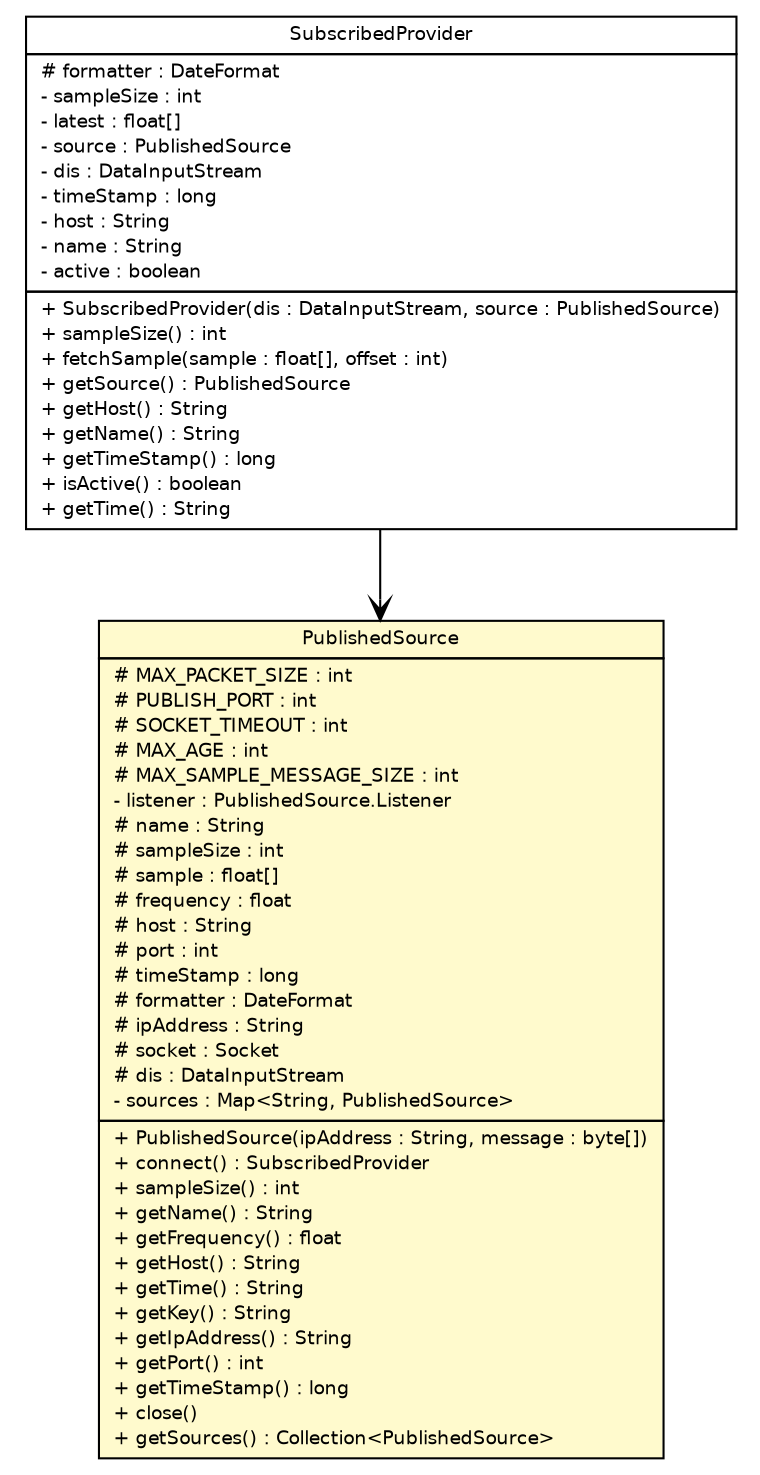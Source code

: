 #!/usr/local/bin/dot
#
# Class diagram 
# Generated by UMLGraph version R5_6-24-gf6e263 (http://www.umlgraph.org/)
#

digraph G {
	edge [fontname="Helvetica",fontsize=10,labelfontname="Helvetica",labelfontsize=10];
	node [fontname="Helvetica",fontsize=10,shape=plaintext];
	nodesep=0.25;
	ranksep=0.5;
	// lejos.robotics.filter.PublishedSource
	c8433 [label=<<table title="lejos.robotics.filter.PublishedSource" border="0" cellborder="1" cellspacing="0" cellpadding="2" port="p" bgcolor="lemonChiffon" href="./PublishedSource.html">
		<tr><td><table border="0" cellspacing="0" cellpadding="1">
<tr><td align="center" balign="center"> PublishedSource </td></tr>
		</table></td></tr>
		<tr><td><table border="0" cellspacing="0" cellpadding="1">
<tr><td align="left" balign="left"> # MAX_PACKET_SIZE : int </td></tr>
<tr><td align="left" balign="left"> # PUBLISH_PORT : int </td></tr>
<tr><td align="left" balign="left"> # SOCKET_TIMEOUT : int </td></tr>
<tr><td align="left" balign="left"> # MAX_AGE : int </td></tr>
<tr><td align="left" balign="left"> # MAX_SAMPLE_MESSAGE_SIZE : int </td></tr>
<tr><td align="left" balign="left"> - listener : PublishedSource.Listener </td></tr>
<tr><td align="left" balign="left"> # name : String </td></tr>
<tr><td align="left" balign="left"> # sampleSize : int </td></tr>
<tr><td align="left" balign="left"> # sample : float[] </td></tr>
<tr><td align="left" balign="left"> # frequency : float </td></tr>
<tr><td align="left" balign="left"> # host : String </td></tr>
<tr><td align="left" balign="left"> # port : int </td></tr>
<tr><td align="left" balign="left"> # timeStamp : long </td></tr>
<tr><td align="left" balign="left"> # formatter : DateFormat </td></tr>
<tr><td align="left" balign="left"> # ipAddress : String </td></tr>
<tr><td align="left" balign="left"> # socket : Socket </td></tr>
<tr><td align="left" balign="left"> # dis : DataInputStream </td></tr>
<tr><td align="left" balign="left"> - sources : Map&lt;String, PublishedSource&gt; </td></tr>
		</table></td></tr>
		<tr><td><table border="0" cellspacing="0" cellpadding="1">
<tr><td align="left" balign="left"> + PublishedSource(ipAddress : String, message : byte[]) </td></tr>
<tr><td align="left" balign="left"> + connect() : SubscribedProvider </td></tr>
<tr><td align="left" balign="left"> + sampleSize() : int </td></tr>
<tr><td align="left" balign="left"> + getName() : String </td></tr>
<tr><td align="left" balign="left"> + getFrequency() : float </td></tr>
<tr><td align="left" balign="left"> + getHost() : String </td></tr>
<tr><td align="left" balign="left"> + getTime() : String </td></tr>
<tr><td align="left" balign="left"> + getKey() : String </td></tr>
<tr><td align="left" balign="left"> + getIpAddress() : String </td></tr>
<tr><td align="left" balign="left"> + getPort() : int </td></tr>
<tr><td align="left" balign="left"> + getTimeStamp() : long </td></tr>
<tr><td align="left" balign="left"> + close() </td></tr>
<tr><td align="left" balign="left"> + getSources() : Collection&lt;PublishedSource&gt; </td></tr>
		</table></td></tr>
		</table>>, URL="./PublishedSource.html", fontname="Helvetica", fontcolor="black", fontsize=9.0];
	// lejos.robotics.filter.SubscribedProvider
	c8439 [label=<<table title="lejos.robotics.filter.SubscribedProvider" border="0" cellborder="1" cellspacing="0" cellpadding="2" port="p" href="./SubscribedProvider.html">
		<tr><td><table border="0" cellspacing="0" cellpadding="1">
<tr><td align="center" balign="center"> SubscribedProvider </td></tr>
		</table></td></tr>
		<tr><td><table border="0" cellspacing="0" cellpadding="1">
<tr><td align="left" balign="left"> # formatter : DateFormat </td></tr>
<tr><td align="left" balign="left"> - sampleSize : int </td></tr>
<tr><td align="left" balign="left"> - latest : float[] </td></tr>
<tr><td align="left" balign="left"> - source : PublishedSource </td></tr>
<tr><td align="left" balign="left"> - dis : DataInputStream </td></tr>
<tr><td align="left" balign="left"> - timeStamp : long </td></tr>
<tr><td align="left" balign="left"> - host : String </td></tr>
<tr><td align="left" balign="left"> - name : String </td></tr>
<tr><td align="left" balign="left"> - active : boolean </td></tr>
		</table></td></tr>
		<tr><td><table border="0" cellspacing="0" cellpadding="1">
<tr><td align="left" balign="left"> + SubscribedProvider(dis : DataInputStream, source : PublishedSource) </td></tr>
<tr><td align="left" balign="left"> + sampleSize() : int </td></tr>
<tr><td align="left" balign="left"> + fetchSample(sample : float[], offset : int) </td></tr>
<tr><td align="left" balign="left"> + getSource() : PublishedSource </td></tr>
<tr><td align="left" balign="left"> + getHost() : String </td></tr>
<tr><td align="left" balign="left"> + getName() : String </td></tr>
<tr><td align="left" balign="left"> + getTimeStamp() : long </td></tr>
<tr><td align="left" balign="left"> + isActive() : boolean </td></tr>
<tr><td align="left" balign="left"> + getTime() : String </td></tr>
		</table></td></tr>
		</table>>, URL="./SubscribedProvider.html", fontname="Helvetica", fontcolor="black", fontsize=9.0];
	// lejos.robotics.filter.SubscribedProvider NAVASSOC lejos.robotics.filter.PublishedSource
	c8439:p -> c8433:p [taillabel="", label="", headlabel="", fontname="Helvetica", fontcolor="black", fontsize=10.0, color="black", arrowhead=open];
}

